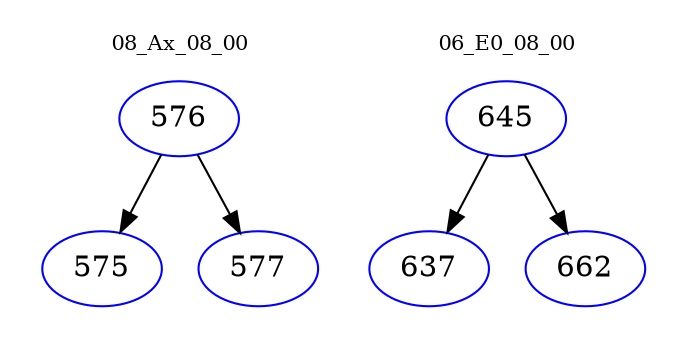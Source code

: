 digraph{
subgraph cluster_0 {
color = white
label = "08_Ax_08_00";
fontsize=10;
T0_576 [label="576", color="blue"]
T0_576 -> T0_575 [color="black"]
T0_575 [label="575", color="blue"]
T0_576 -> T0_577 [color="black"]
T0_577 [label="577", color="blue"]
}
subgraph cluster_1 {
color = white
label = "06_E0_08_00";
fontsize=10;
T1_645 [label="645", color="blue"]
T1_645 -> T1_637 [color="black"]
T1_637 [label="637", color="blue"]
T1_645 -> T1_662 [color="black"]
T1_662 [label="662", color="blue"]
}
}
